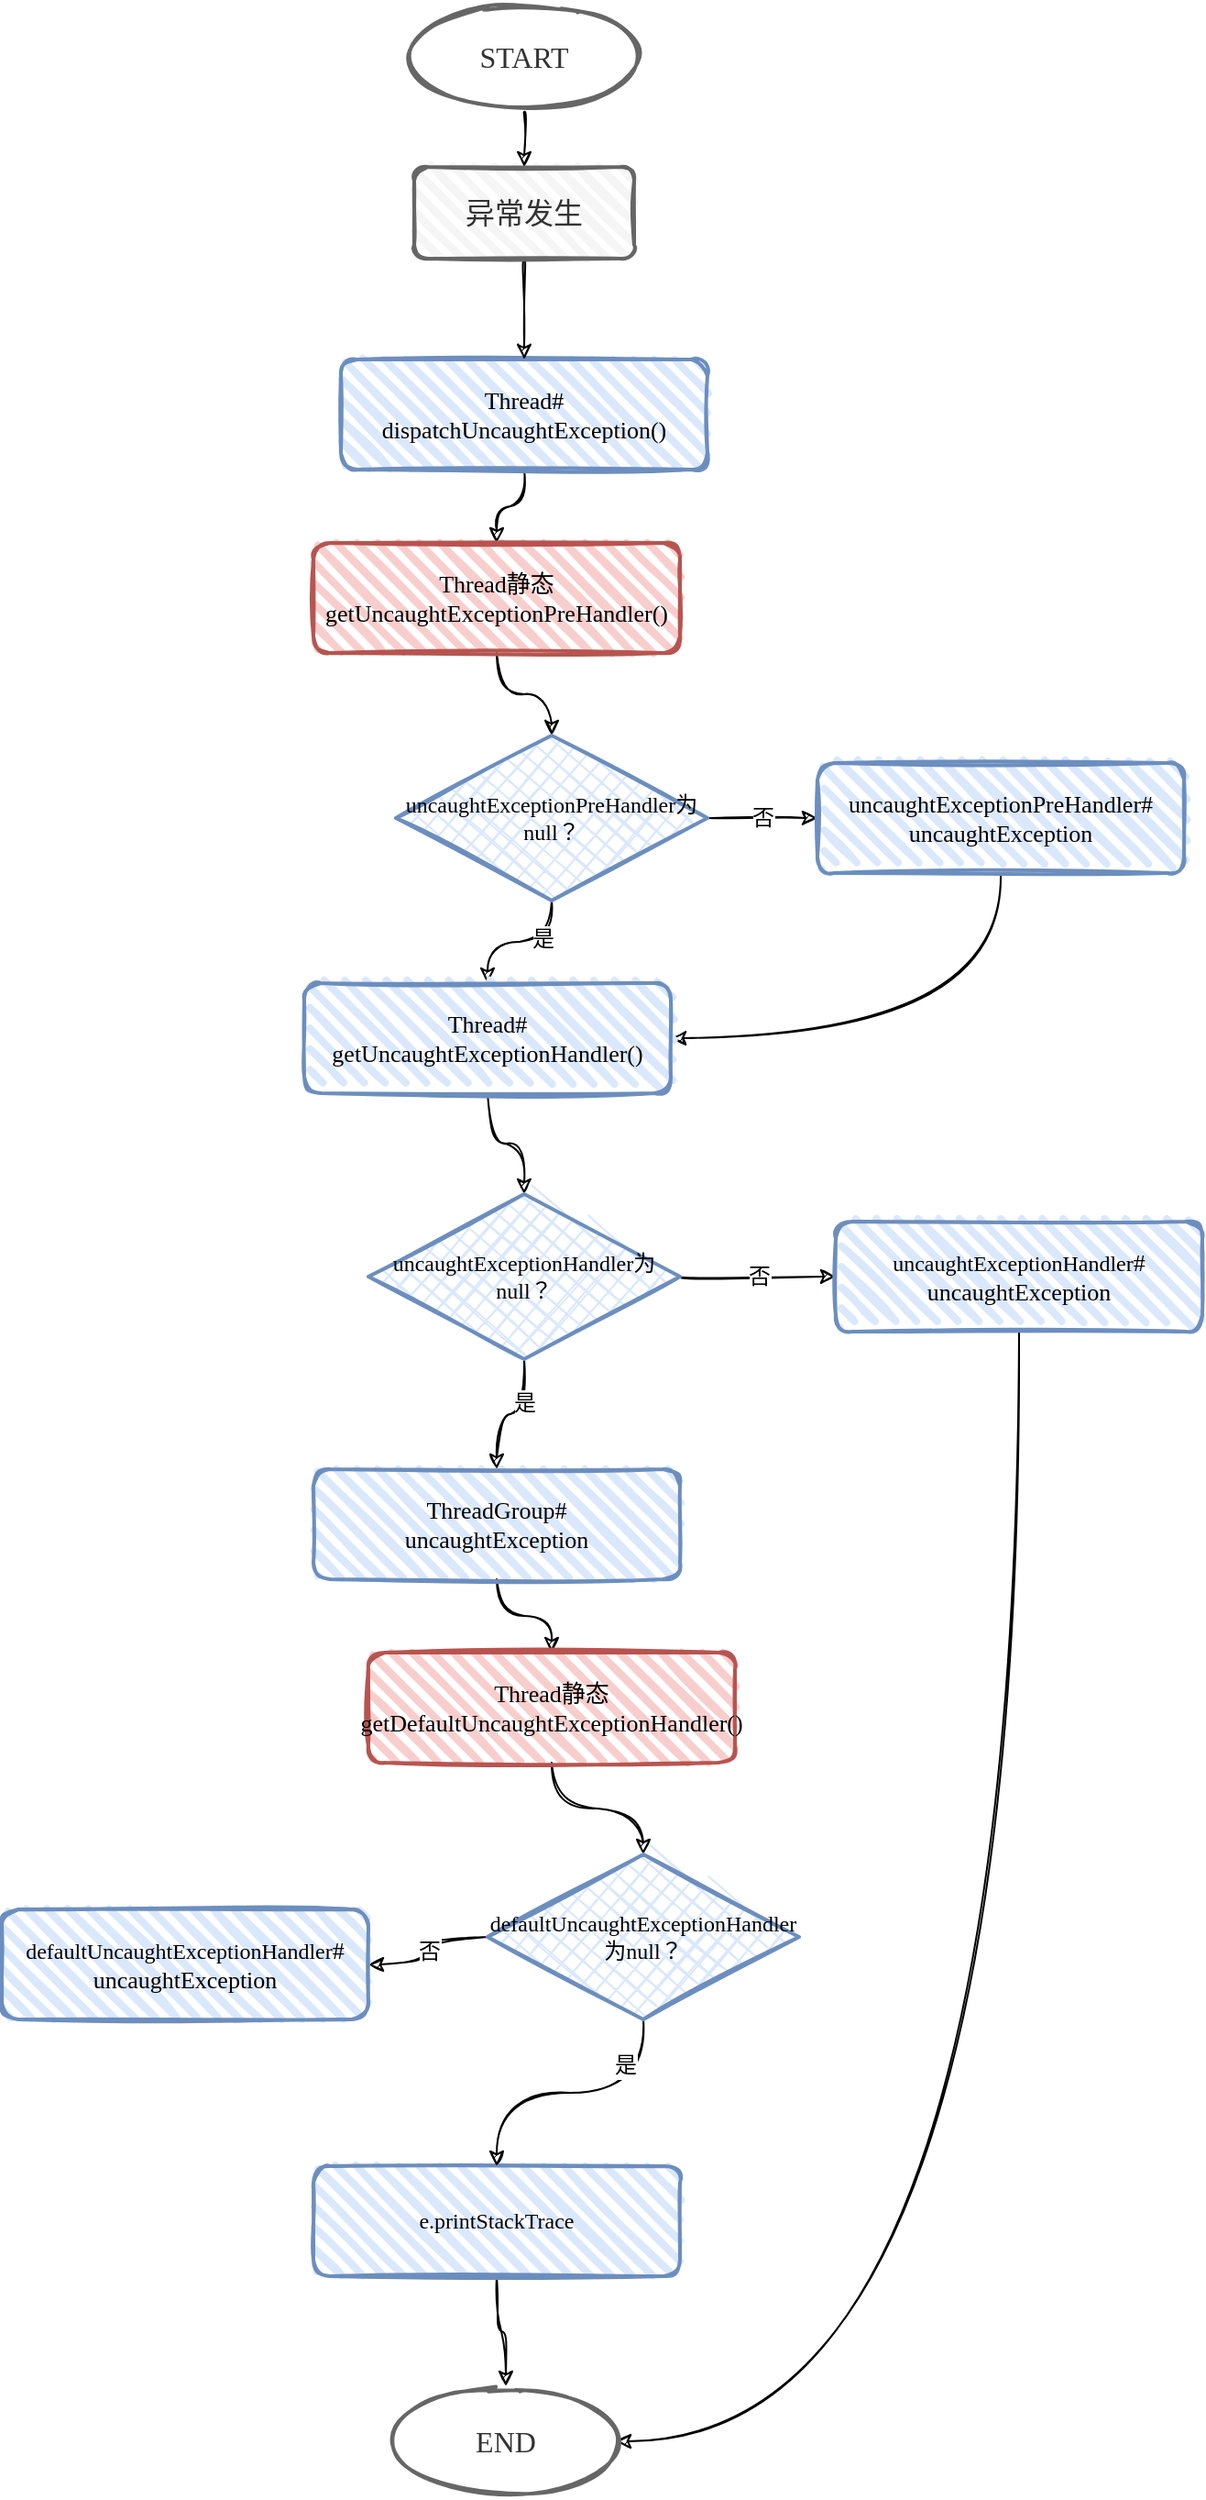 <mxfile version="14.7.6" type="github">
  <diagram id="nfvK70dje-0ijWW3EqFa" name="第 1 页">
    <mxGraphModel dx="946" dy="646" grid="1" gridSize="10" guides="1" tooltips="1" connect="1" arrows="1" fold="1" page="1" pageScale="1" pageWidth="827" pageHeight="1169" math="0" shadow="0">
      <root>
        <mxCell id="0" />
        <mxCell id="1" parent="0" />
        <mxCell id="dzpQKZOiRlnauMwWt4xJ-16" style="edgeStyle=orthogonalEdgeStyle;orthogonalLoop=1;jettySize=auto;html=1;exitX=0.5;exitY=1;exitDx=0;exitDy=0;entryX=0.5;entryY=0;entryDx=0;entryDy=0;fontSize=16;sketch=1;curved=1;" edge="1" parent="1" source="dzpQKZOiRlnauMwWt4xJ-1" target="dzpQKZOiRlnauMwWt4xJ-3">
          <mxGeometry relative="1" as="geometry" />
        </mxCell>
        <mxCell id="dzpQKZOiRlnauMwWt4xJ-1" value="&lt;font style=&quot;font-size: 13px&quot; face=&quot;Comic Sans MS&quot;&gt;Thread#&lt;br&gt;dispatchUncaughtException()&lt;/font&gt;" style="rounded=1;whiteSpace=wrap;html=1;strokeWidth=2;fillWeight=4;hachureGap=8;hachureAngle=45;fillColor=#dae8fc;sketch=1;strokeColor=#6c8ebf;fillStyle=auto;" vertex="1" parent="1">
          <mxGeometry x="220" y="215" width="200" height="60" as="geometry" />
        </mxCell>
        <mxCell id="dzpQKZOiRlnauMwWt4xJ-15" style="edgeStyle=orthogonalEdgeStyle;orthogonalLoop=1;jettySize=auto;html=1;exitX=0.5;exitY=1;exitDx=0;exitDy=0;entryX=0.5;entryY=0;entryDx=0;entryDy=0;fontSize=16;sketch=1;curved=1;" edge="1" parent="1" source="dzpQKZOiRlnauMwWt4xJ-2" target="dzpQKZOiRlnauMwWt4xJ-1">
          <mxGeometry relative="1" as="geometry" />
        </mxCell>
        <mxCell id="dzpQKZOiRlnauMwWt4xJ-2" value="&lt;font style=&quot;font-size: 16px&quot;&gt;异常发生&lt;/font&gt;" style="rounded=1;whiteSpace=wrap;html=1;strokeWidth=2;fillWeight=4;hachureGap=8;hachureAngle=45;fillColor=#f5f5f5;sketch=1;strokeColor=#666666;fillStyle=auto;fontColor=#333333;fontFamily=Comic Sans MS;" vertex="1" parent="1">
          <mxGeometry x="260" y="110" width="120" height="50" as="geometry" />
        </mxCell>
        <mxCell id="dzpQKZOiRlnauMwWt4xJ-17" style="edgeStyle=orthogonalEdgeStyle;orthogonalLoop=1;jettySize=auto;html=1;exitX=0.5;exitY=1;exitDx=0;exitDy=0;entryX=0.5;entryY=0;entryDx=0;entryDy=0;fontSize=16;sketch=1;curved=1;" edge="1" parent="1" source="dzpQKZOiRlnauMwWt4xJ-3" target="dzpQKZOiRlnauMwWt4xJ-4">
          <mxGeometry relative="1" as="geometry" />
        </mxCell>
        <mxCell id="dzpQKZOiRlnauMwWt4xJ-3" value="&lt;font style=&quot;font-size: 13px&quot; face=&quot;Comic Sans MS&quot;&gt;Thread静态&lt;br&gt;getUncaughtExceptionPreHandler()&lt;/font&gt;" style="rounded=1;whiteSpace=wrap;html=1;strokeWidth=2;fillWeight=4;hachureGap=8;hachureAngle=45;fillColor=#f8cecc;sketch=1;strokeColor=#b85450;fillStyle=auto;" vertex="1" parent="1">
          <mxGeometry x="205" y="315" width="200" height="60" as="geometry" />
        </mxCell>
        <mxCell id="dzpQKZOiRlnauMwWt4xJ-18" value="&lt;font&gt;否&lt;/font&gt;" style="edgeStyle=orthogonalEdgeStyle;rounded=0;orthogonalLoop=1;jettySize=auto;html=1;exitX=1;exitY=0.5;exitDx=0;exitDy=0;entryX=0;entryY=0.5;entryDx=0;entryDy=0;fontSize=12;fontFamily=Comic Sans MS;sketch=1;" edge="1" parent="1" source="dzpQKZOiRlnauMwWt4xJ-4" target="dzpQKZOiRlnauMwWt4xJ-5">
          <mxGeometry relative="1" as="geometry" />
        </mxCell>
        <mxCell id="dzpQKZOiRlnauMwWt4xJ-20" style="edgeStyle=orthogonalEdgeStyle;orthogonalLoop=1;jettySize=auto;html=1;exitX=0.5;exitY=1;exitDx=0;exitDy=0;entryX=0.5;entryY=0;entryDx=0;entryDy=0;fontSize=16;shadow=0;sketch=1;curved=1;" edge="1" parent="1" source="dzpQKZOiRlnauMwWt4xJ-4" target="dzpQKZOiRlnauMwWt4xJ-6">
          <mxGeometry relative="1" as="geometry" />
        </mxCell>
        <mxCell id="dzpQKZOiRlnauMwWt4xJ-21" value="是" style="edgeLabel;html=1;align=center;verticalAlign=middle;resizable=0;points=[];fontSize=12;fontFamily=Comic Sans MS;" vertex="1" connectable="0" parent="dzpQKZOiRlnauMwWt4xJ-20">
          <mxGeometry x="-0.3" y="-2" relative="1" as="geometry">
            <mxPoint as="offset" />
          </mxGeometry>
        </mxCell>
        <mxCell id="dzpQKZOiRlnauMwWt4xJ-4" value="&lt;font face=&quot;Comic Sans MS&quot;&gt;uncaughtExceptionPreHandler为null？&lt;/font&gt;" style="rhombus;whiteSpace=wrap;html=1;strokeWidth=2;fillWeight=-1;hachureGap=8;fillStyle=cross-hatch;fillColor=#dae8fc;sketch=1;rounded=0;glass=0;comic=1;strokeColor=#6c8ebf;" vertex="1" parent="1">
          <mxGeometry x="250" y="420" width="170" height="90" as="geometry" />
        </mxCell>
        <mxCell id="dzpQKZOiRlnauMwWt4xJ-26" style="edgeStyle=orthogonalEdgeStyle;sketch=1;orthogonalLoop=1;jettySize=auto;html=1;exitX=0.5;exitY=1;exitDx=0;exitDy=0;entryX=1;entryY=0.5;entryDx=0;entryDy=0;fontFamily=Comic Sans MS;fontSize=12;curved=1;" edge="1" parent="1" source="dzpQKZOiRlnauMwWt4xJ-5" target="dzpQKZOiRlnauMwWt4xJ-6">
          <mxGeometry relative="1" as="geometry" />
        </mxCell>
        <mxCell id="dzpQKZOiRlnauMwWt4xJ-5" value="&lt;font face=&quot;Comic Sans MS&quot;&gt;&lt;span style=&quot;font-size: 13px&quot;&gt;uncaughtExceptionPreHandler#&lt;/span&gt;&lt;br&gt;&lt;span style=&quot;font-size: 13px&quot;&gt;uncaughtException&lt;/span&gt;&lt;/font&gt;" style="rounded=1;whiteSpace=wrap;html=1;strokeWidth=2;fillWeight=4;hachureGap=8;hachureAngle=45;fillColor=#dae8fc;sketch=1;strokeColor=#6c8ebf;fillStyle=auto;" vertex="1" parent="1">
          <mxGeometry x="480" y="435" width="200" height="60" as="geometry" />
        </mxCell>
        <mxCell id="dzpQKZOiRlnauMwWt4xJ-22" style="edgeStyle=orthogonalEdgeStyle;sketch=1;orthogonalLoop=1;jettySize=auto;html=1;exitX=0.5;exitY=1;exitDx=0;exitDy=0;fontSize=16;entryX=0.5;entryY=0;entryDx=0;entryDy=0;curved=1;" edge="1" parent="1" source="dzpQKZOiRlnauMwWt4xJ-6" target="dzpQKZOiRlnauMwWt4xJ-7">
          <mxGeometry relative="1" as="geometry">
            <mxPoint x="320" y="640" as="targetPoint" />
          </mxGeometry>
        </mxCell>
        <mxCell id="dzpQKZOiRlnauMwWt4xJ-6" value="&lt;font face=&quot;Comic Sans MS&quot;&gt;&lt;span style=&quot;font-size: 13px&quot;&gt;Thread#&lt;/span&gt;&lt;br&gt;&lt;span style=&quot;font-size: 13px&quot;&gt;getUncaughtExceptionHandler()&lt;/span&gt;&lt;br&gt;&lt;/font&gt;" style="rounded=1;whiteSpace=wrap;html=1;strokeWidth=2;fillWeight=4;hachureGap=8;hachureAngle=45;fillColor=#dae8fc;sketch=1;strokeColor=#6c8ebf;fillStyle=auto;" vertex="1" parent="1">
          <mxGeometry x="200" y="555" width="200" height="60" as="geometry" />
        </mxCell>
        <mxCell id="dzpQKZOiRlnauMwWt4xJ-23" style="edgeStyle=orthogonalEdgeStyle;sketch=1;orthogonalLoop=1;jettySize=auto;html=1;exitX=0.5;exitY=1;exitDx=0;exitDy=0;entryX=0.5;entryY=0;entryDx=0;entryDy=0;fontSize=16;curved=1;" edge="1" parent="1" source="dzpQKZOiRlnauMwWt4xJ-7" target="dzpQKZOiRlnauMwWt4xJ-8">
          <mxGeometry relative="1" as="geometry" />
        </mxCell>
        <mxCell id="dzpQKZOiRlnauMwWt4xJ-24" value="是" style="edgeLabel;html=1;align=center;verticalAlign=middle;resizable=0;points=[];fontSize=12;fontFamily=Comic Sans MS;" vertex="1" connectable="0" parent="dzpQKZOiRlnauMwWt4xJ-23">
          <mxGeometry x="-0.367" relative="1" as="geometry">
            <mxPoint as="offset" />
          </mxGeometry>
        </mxCell>
        <mxCell id="dzpQKZOiRlnauMwWt4xJ-25" value="否" style="edgeStyle=orthogonalEdgeStyle;sketch=1;orthogonalLoop=1;jettySize=auto;html=1;exitX=1;exitY=0.5;exitDx=0;exitDy=0;entryX=0;entryY=0.5;entryDx=0;entryDy=0;fontSize=12;curved=1;fontFamily=Comic Sans MS;" edge="1" parent="1" source="dzpQKZOiRlnauMwWt4xJ-7" target="dzpQKZOiRlnauMwWt4xJ-10">
          <mxGeometry relative="1" as="geometry" />
        </mxCell>
        <mxCell id="dzpQKZOiRlnauMwWt4xJ-7" value="&lt;font face=&quot;Comic Sans MS&quot;&gt;uncaughtExceptionHandler为null？&lt;/font&gt;" style="rhombus;whiteSpace=wrap;html=1;strokeWidth=2;fillWeight=-1;hachureGap=8;fillStyle=cross-hatch;fillColor=#dae8fc;sketch=1;rounded=0;glass=0;comic=1;strokeColor=#6c8ebf;" vertex="1" parent="1">
          <mxGeometry x="235" y="670" width="170" height="90" as="geometry" />
        </mxCell>
        <mxCell id="dzpQKZOiRlnauMwWt4xJ-27" style="edgeStyle=orthogonalEdgeStyle;curved=1;sketch=1;orthogonalLoop=1;jettySize=auto;html=1;exitX=0.5;exitY=1;exitDx=0;exitDy=0;entryX=0.5;entryY=0;entryDx=0;entryDy=0;fontFamily=Comic Sans MS;fontSize=12;" edge="1" parent="1" source="dzpQKZOiRlnauMwWt4xJ-8" target="dzpQKZOiRlnauMwWt4xJ-9">
          <mxGeometry relative="1" as="geometry" />
        </mxCell>
        <mxCell id="dzpQKZOiRlnauMwWt4xJ-8" value="&lt;font face=&quot;Comic Sans MS&quot;&gt;&lt;span style=&quot;font-size: 13px&quot;&gt;ThreadGroup#&lt;/span&gt;&lt;br&gt;&lt;/font&gt;&lt;span style=&quot;font-family: &amp;#34;comic sans ms&amp;#34; ; font-size: 13px&quot;&gt;uncaughtException&lt;/span&gt;&lt;font face=&quot;Comic Sans MS&quot;&gt;&lt;br&gt;&lt;/font&gt;" style="rounded=1;whiteSpace=wrap;html=1;strokeWidth=2;fillWeight=4;hachureGap=8;hachureAngle=45;fillColor=#dae8fc;sketch=1;strokeColor=#6c8ebf;fillStyle=auto;" vertex="1" parent="1">
          <mxGeometry x="205" y="820" width="200" height="60" as="geometry" />
        </mxCell>
        <mxCell id="dzpQKZOiRlnauMwWt4xJ-37" style="edgeStyle=orthogonalEdgeStyle;curved=1;sketch=1;orthogonalLoop=1;jettySize=auto;html=1;exitX=0.5;exitY=1;exitDx=0;exitDy=0;entryX=0.5;entryY=0;entryDx=0;entryDy=0;fontSize=16;" edge="1" parent="1" source="dzpQKZOiRlnauMwWt4xJ-9" target="dzpQKZOiRlnauMwWt4xJ-36">
          <mxGeometry relative="1" as="geometry" />
        </mxCell>
        <mxCell id="dzpQKZOiRlnauMwWt4xJ-9" value="&lt;font face=&quot;Comic Sans MS&quot;&gt;&lt;span style=&quot;font-size: 13px&quot;&gt;Thread静态&lt;/span&gt;&lt;br&gt;&lt;span style=&quot;font-size: 13px&quot;&gt;getDefaultUncaughtExceptionHandler()&lt;/span&gt;&lt;/font&gt;" style="rounded=1;whiteSpace=wrap;html=1;strokeWidth=2;fillWeight=4;hachureGap=8;hachureAngle=45;fillColor=#f8cecc;sketch=1;strokeColor=#b85450;fillStyle=auto;" vertex="1" parent="1">
          <mxGeometry x="235" y="920" width="200" height="60" as="geometry" />
        </mxCell>
        <mxCell id="dzpQKZOiRlnauMwWt4xJ-44" style="edgeStyle=orthogonalEdgeStyle;curved=1;sketch=1;orthogonalLoop=1;jettySize=auto;html=1;exitX=0.5;exitY=1;exitDx=0;exitDy=0;entryX=1;entryY=0.5;entryDx=0;entryDy=0;fontFamily=Comic Sans MS;fontSize=12;" edge="1" parent="1" source="dzpQKZOiRlnauMwWt4xJ-10" target="dzpQKZOiRlnauMwWt4xJ-13">
          <mxGeometry relative="1" as="geometry" />
        </mxCell>
        <mxCell id="dzpQKZOiRlnauMwWt4xJ-10" value="&lt;span style=&quot;font-family: &amp;#34;comic sans ms&amp;#34;&quot;&gt;uncaughtExceptionHandler&lt;/span&gt;&lt;font face=&quot;Comic Sans MS&quot;&gt;&lt;span style=&quot;font-size: 13px&quot;&gt;#&lt;/span&gt;&lt;br&gt;&lt;/font&gt;&lt;span style=&quot;font-family: &amp;#34;comic sans ms&amp;#34; ; font-size: 13px&quot;&gt;uncaughtException&lt;/span&gt;&lt;font face=&quot;Comic Sans MS&quot;&gt;&lt;br&gt;&lt;/font&gt;" style="rounded=1;whiteSpace=wrap;html=1;strokeWidth=2;fillWeight=4;hachureGap=8;hachureAngle=45;fillColor=#dae8fc;sketch=1;strokeColor=#6c8ebf;fillStyle=auto;" vertex="1" parent="1">
          <mxGeometry x="490" y="685" width="200" height="60" as="geometry" />
        </mxCell>
        <mxCell id="dzpQKZOiRlnauMwWt4xJ-14" style="edgeStyle=orthogonalEdgeStyle;orthogonalLoop=1;jettySize=auto;html=1;exitX=0.5;exitY=1;exitDx=0;exitDy=0;entryX=0.5;entryY=0;entryDx=0;entryDy=0;fontSize=16;sketch=1;curved=1;" edge="1" parent="1" source="dzpQKZOiRlnauMwWt4xJ-12" target="dzpQKZOiRlnauMwWt4xJ-2">
          <mxGeometry relative="1" as="geometry" />
        </mxCell>
        <mxCell id="dzpQKZOiRlnauMwWt4xJ-12" value="&lt;font style=&quot;font-size: 16px&quot; face=&quot;Comic Sans MS&quot;&gt;START&lt;/font&gt;" style="ellipse;whiteSpace=wrap;html=1;strokeWidth=2;fillWeight=2;hachureGap=8;fillStyle=hachure;sketch=1;strokeColor=#666666;fontColor=#333333;fontSize=16;" vertex="1" parent="1">
          <mxGeometry x="260" y="20" width="120" height="60" as="geometry" />
        </mxCell>
        <mxCell id="dzpQKZOiRlnauMwWt4xJ-13" value="&lt;font style=&quot;font-size: 16px&quot; face=&quot;Comic Sans MS&quot;&gt;END&lt;/font&gt;" style="ellipse;whiteSpace=wrap;html=1;strokeWidth=2;fillWeight=2;hachureGap=8;fillStyle=hachure;sketch=1;strokeColor=#666666;fontColor=#333333;" vertex="1" parent="1">
          <mxGeometry x="250" y="1320" width="120" height="60" as="geometry" />
        </mxCell>
        <mxCell id="dzpQKZOiRlnauMwWt4xJ-34" style="edgeStyle=orthogonalEdgeStyle;curved=1;sketch=1;orthogonalLoop=1;jettySize=auto;html=1;exitX=0.5;exitY=1;exitDx=0;exitDy=0;entryX=0.5;entryY=0;entryDx=0;entryDy=0;fontSize=16;" edge="1" parent="1" source="dzpQKZOiRlnauMwWt4xJ-30" target="dzpQKZOiRlnauMwWt4xJ-13">
          <mxGeometry relative="1" as="geometry" />
        </mxCell>
        <mxCell id="dzpQKZOiRlnauMwWt4xJ-30" value="&lt;font face=&quot;comic sans ms&quot;&gt;e.printStackTrace&lt;/font&gt;" style="rounded=1;whiteSpace=wrap;html=1;strokeWidth=2;fillWeight=4;hachureGap=8;hachureAngle=45;fillColor=#dae8fc;sketch=1;strokeColor=#6c8ebf;fillStyle=auto;" vertex="1" parent="1">
          <mxGeometry x="205" y="1200" width="200" height="60" as="geometry" />
        </mxCell>
        <mxCell id="dzpQKZOiRlnauMwWt4xJ-39" style="edgeStyle=orthogonalEdgeStyle;curved=1;sketch=1;orthogonalLoop=1;jettySize=auto;html=1;exitX=0.5;exitY=1;exitDx=0;exitDy=0;entryX=0.5;entryY=0;entryDx=0;entryDy=0;fontSize=16;" edge="1" parent="1" source="dzpQKZOiRlnauMwWt4xJ-36" target="dzpQKZOiRlnauMwWt4xJ-30">
          <mxGeometry relative="1" as="geometry" />
        </mxCell>
        <mxCell id="dzpQKZOiRlnauMwWt4xJ-43" value="是" style="edgeLabel;html=1;align=center;verticalAlign=middle;resizable=0;points=[];fontSize=12;fontFamily=Comic Sans MS;" vertex="1" connectable="0" parent="dzpQKZOiRlnauMwWt4xJ-39">
          <mxGeometry x="-0.688" y="-10" relative="1" as="geometry">
            <mxPoint as="offset" />
          </mxGeometry>
        </mxCell>
        <mxCell id="dzpQKZOiRlnauMwWt4xJ-42" value="否" style="edgeStyle=orthogonalEdgeStyle;curved=1;sketch=1;orthogonalLoop=1;jettySize=auto;html=1;exitX=0;exitY=0.5;exitDx=0;exitDy=0;fontSize=12;fontFamily=Comic Sans MS;entryX=1;entryY=0.5;entryDx=0;entryDy=0;" edge="1" parent="1" source="dzpQKZOiRlnauMwWt4xJ-36" target="dzpQKZOiRlnauMwWt4xJ-41">
          <mxGeometry relative="1" as="geometry">
            <mxPoint x="240" y="1075" as="targetPoint" />
          </mxGeometry>
        </mxCell>
        <mxCell id="dzpQKZOiRlnauMwWt4xJ-36" value="&lt;font face=&quot;Comic Sans MS&quot;&gt;defaultUncaughtExceptionHandler为null？&lt;/font&gt;" style="rhombus;whiteSpace=wrap;html=1;strokeWidth=2;fillWeight=-1;hachureGap=8;fillStyle=cross-hatch;fillColor=#dae8fc;sketch=1;rounded=0;glass=0;comic=1;strokeColor=#6c8ebf;" vertex="1" parent="1">
          <mxGeometry x="300" y="1030" width="170" height="90" as="geometry" />
        </mxCell>
        <mxCell id="dzpQKZOiRlnauMwWt4xJ-41" value="&lt;font face=&quot;comic sans ms&quot;&gt;defaultUncaughtExceptionHandler&lt;/font&gt;&lt;font face=&quot;Comic Sans MS&quot;&gt;&lt;span style=&quot;font-size: 13px&quot;&gt;#&lt;/span&gt;&lt;/font&gt;&lt;br&gt;&lt;span style=&quot;font-family: &amp;#34;comic sans ms&amp;#34; ; font-size: 13px&quot;&gt;uncaughtException&lt;/span&gt;&lt;font face=&quot;Comic Sans MS&quot;&gt;&lt;br&gt;&lt;/font&gt;" style="rounded=1;whiteSpace=wrap;html=1;strokeWidth=2;fillWeight=4;hachureGap=8;hachureAngle=45;fillColor=#dae8fc;sketch=1;strokeColor=#6c8ebf;fillStyle=auto;" vertex="1" parent="1">
          <mxGeometry x="35" y="1060" width="200" height="60" as="geometry" />
        </mxCell>
      </root>
    </mxGraphModel>
  </diagram>
</mxfile>
